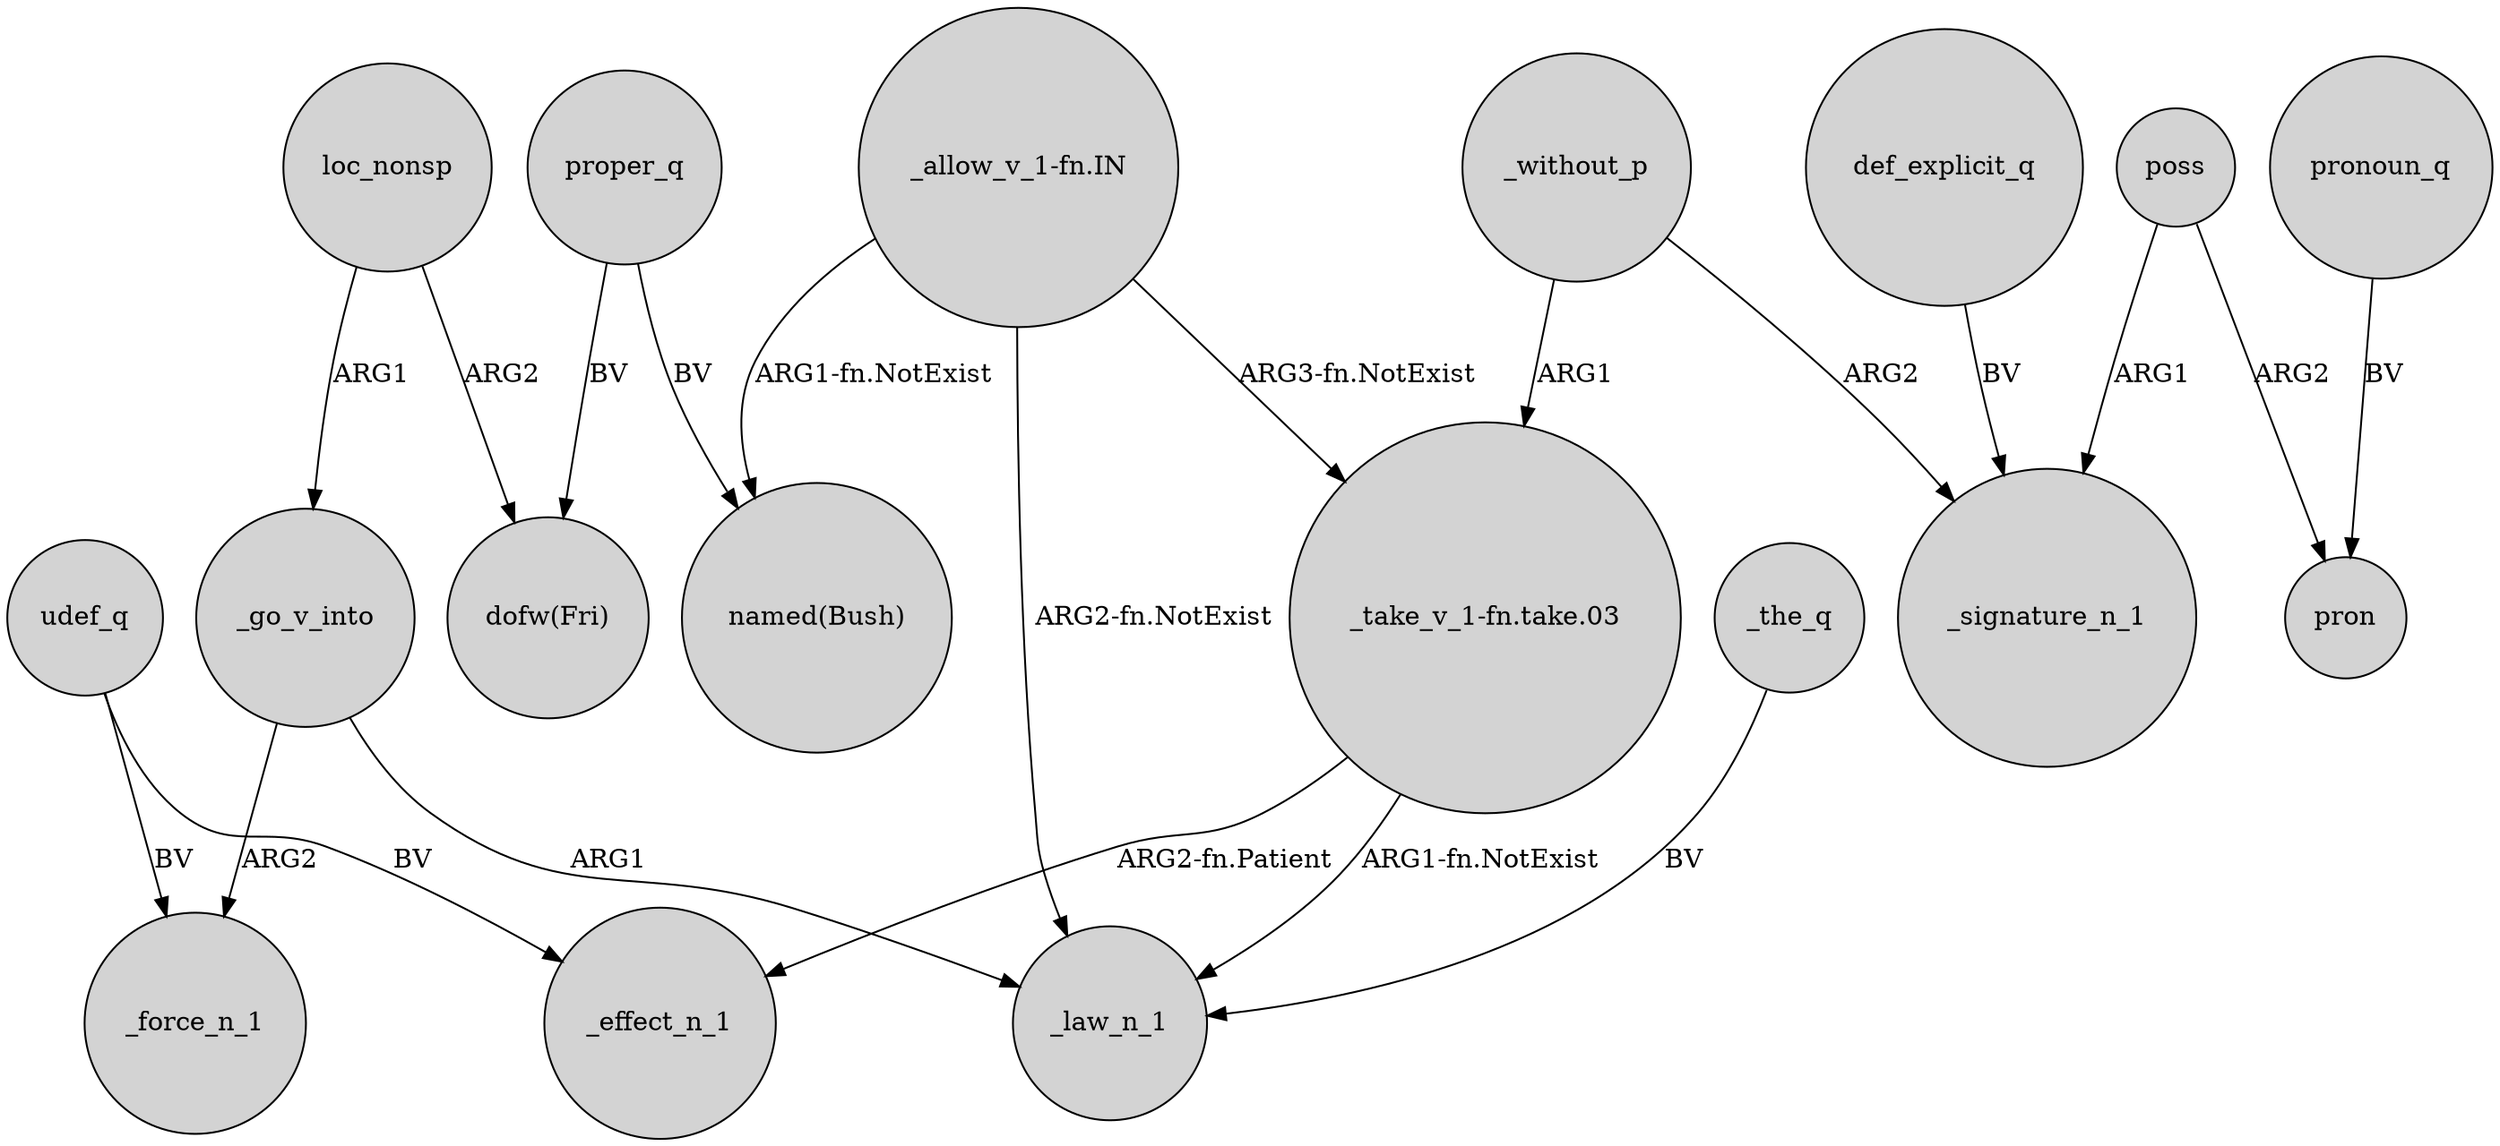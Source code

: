 digraph {
	node [shape=circle style=filled]
	proper_q -> "dofw(Fri)" [label=BV]
	_go_v_into -> _force_n_1 [label=ARG2]
	_go_v_into -> _law_n_1 [label=ARG1]
	udef_q -> _force_n_1 [label=BV]
	poss -> pron [label=ARG2]
	_without_p -> _signature_n_1 [label=ARG2]
	"_take_v_1-fn.take.03" -> _effect_n_1 [label="ARG2-fn.Patient"]
	udef_q -> _effect_n_1 [label=BV]
	"_allow_v_1-fn.IN" -> _law_n_1 [label="ARG2-fn.NotExist"]
	loc_nonsp -> _go_v_into [label=ARG1]
	loc_nonsp -> "dofw(Fri)" [label=ARG2]
	"_allow_v_1-fn.IN" -> "named(Bush)" [label="ARG1-fn.NotExist"]
	pronoun_q -> pron [label=BV]
	"_take_v_1-fn.take.03" -> _law_n_1 [label="ARG1-fn.NotExist"]
	def_explicit_q -> _signature_n_1 [label=BV]
	_the_q -> _law_n_1 [label=BV]
	proper_q -> "named(Bush)" [label=BV]
	poss -> _signature_n_1 [label=ARG1]
	"_allow_v_1-fn.IN" -> "_take_v_1-fn.take.03" [label="ARG3-fn.NotExist"]
	_without_p -> "_take_v_1-fn.take.03" [label=ARG1]
}
